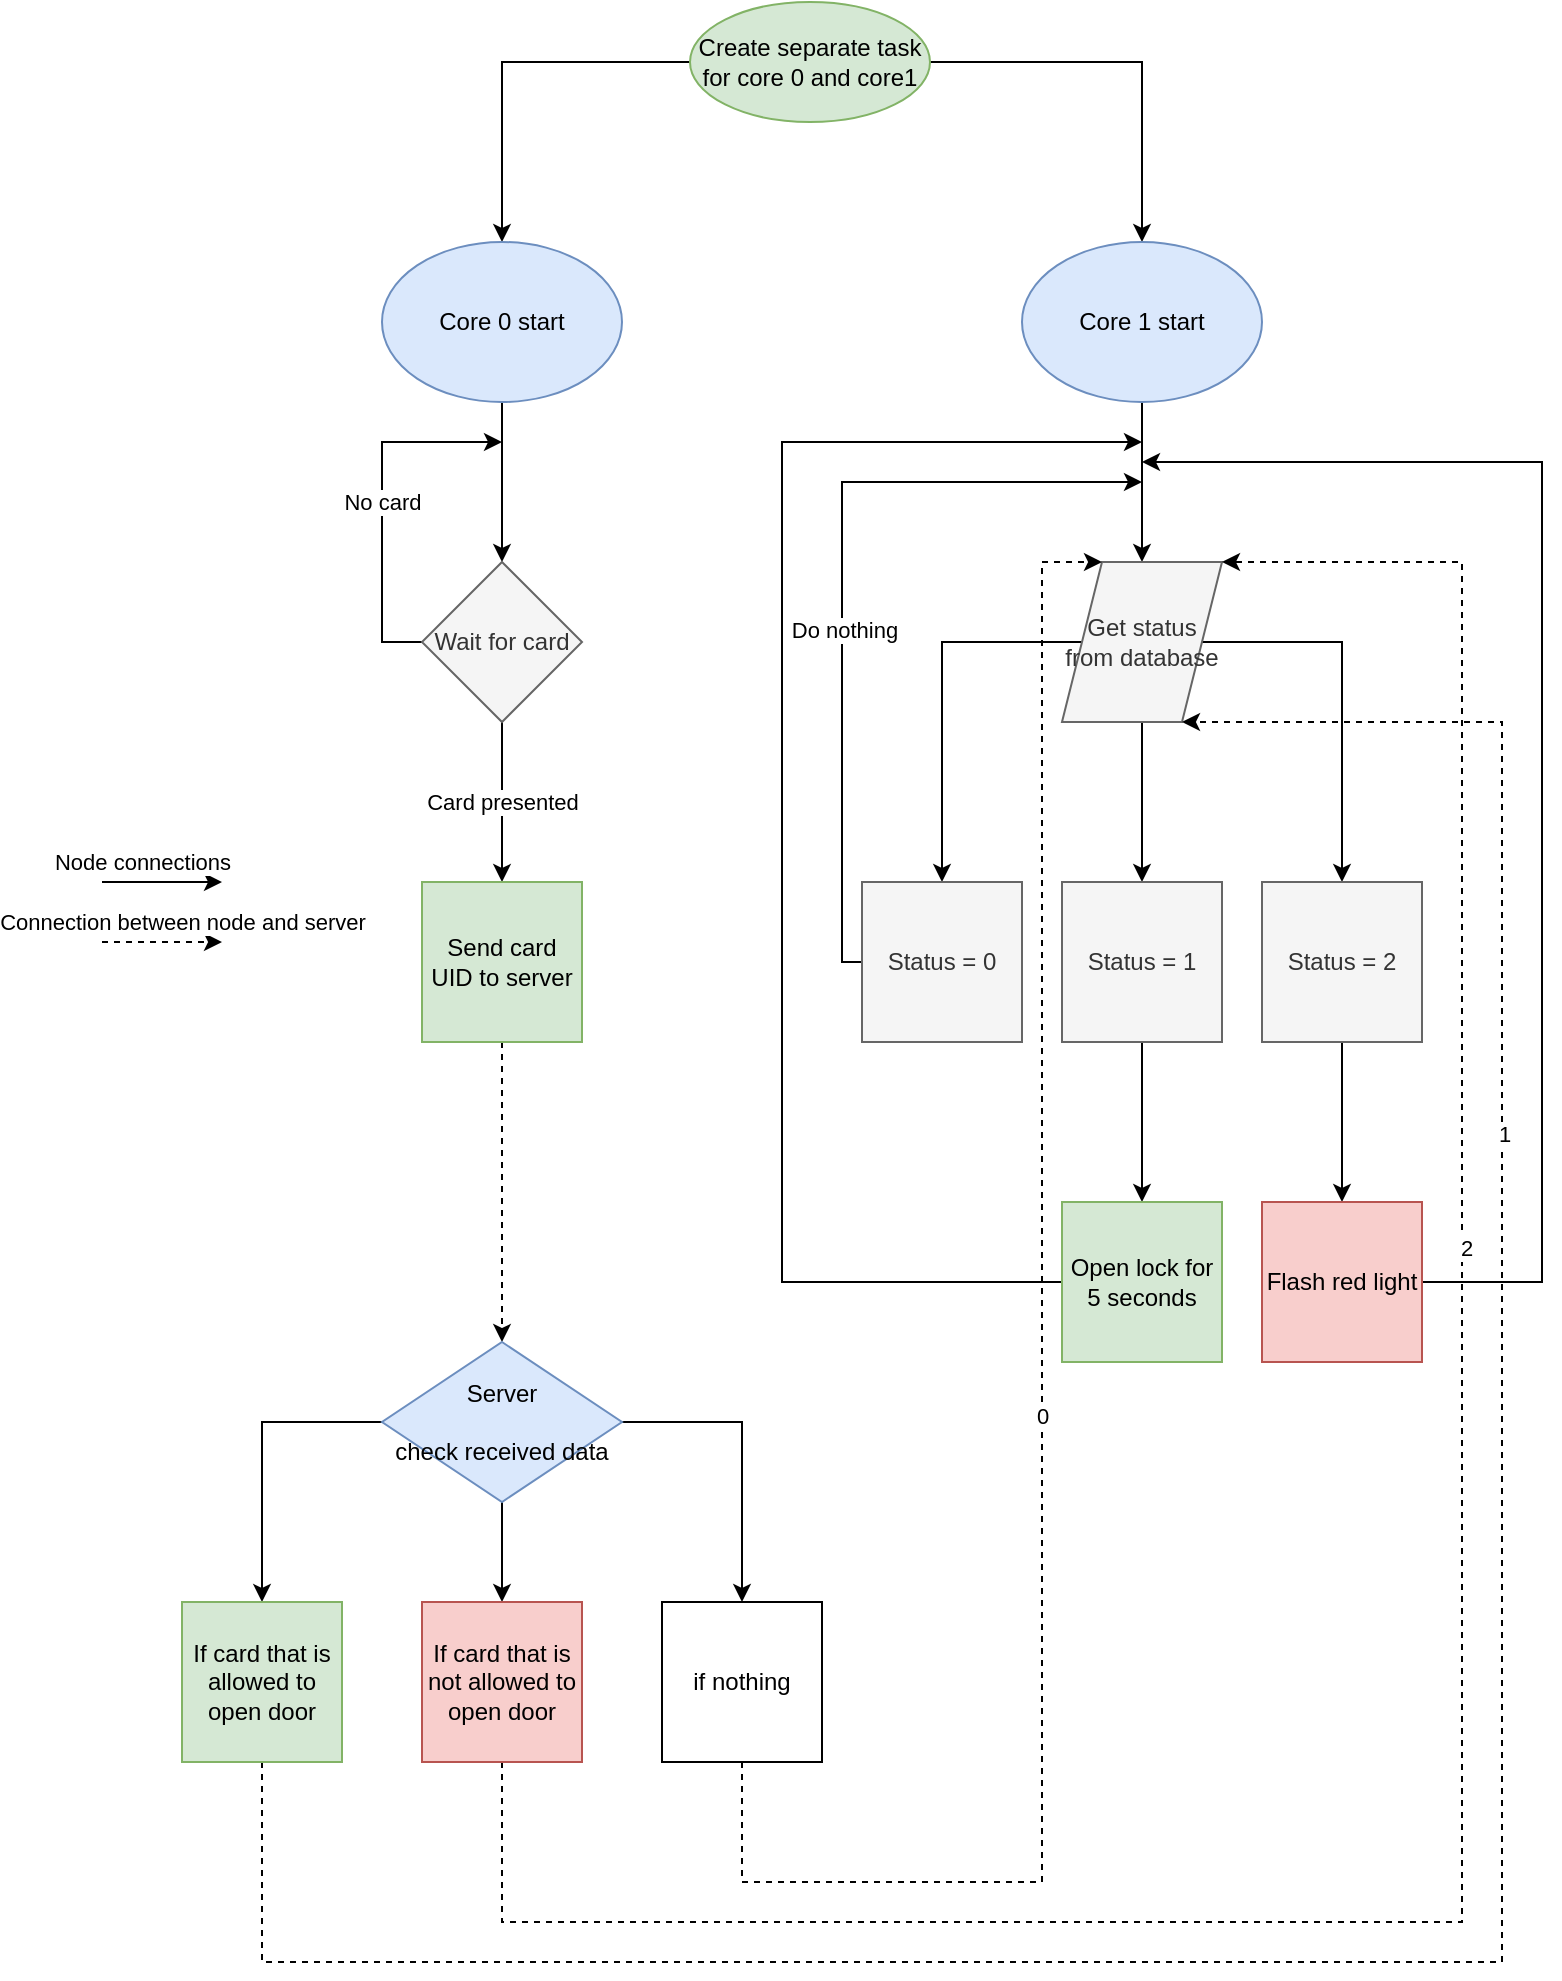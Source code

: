 <mxfile version="13.9.9" type="device"><diagram id="C5RBs43oDa-KdzZeNtuy" name="Page-1"><mxGraphModel dx="1086" dy="846" grid="1" gridSize="10" guides="1" tooltips="1" connect="1" arrows="1" fold="1" page="1" pageScale="1" pageWidth="827" pageHeight="1169" math="0" shadow="0"><root><mxCell id="WIyWlLk6GJQsqaUBKTNV-0"/><mxCell id="WIyWlLk6GJQsqaUBKTNV-1" parent="WIyWlLk6GJQsqaUBKTNV-0"/><mxCell id="-jhBiumsIKmnNezVF7LF-23" style="edgeStyle=orthogonalEdgeStyle;rounded=0;orthogonalLoop=1;jettySize=auto;html=1;entryX=0.5;entryY=0;entryDx=0;entryDy=0;" parent="WIyWlLk6GJQsqaUBKTNV-1" source="-jhBiumsIKmnNezVF7LF-1" target="-jhBiumsIKmnNezVF7LF-2" edge="1"><mxGeometry relative="1" as="geometry"/></mxCell><mxCell id="-jhBiumsIKmnNezVF7LF-24" style="edgeStyle=orthogonalEdgeStyle;rounded=0;orthogonalLoop=1;jettySize=auto;html=1;entryX=0.5;entryY=0;entryDx=0;entryDy=0;" parent="WIyWlLk6GJQsqaUBKTNV-1" source="-jhBiumsIKmnNezVF7LF-1" target="-jhBiumsIKmnNezVF7LF-3" edge="1"><mxGeometry relative="1" as="geometry"/></mxCell><mxCell id="-jhBiumsIKmnNezVF7LF-1" value="Create separate task for core 0 and core1" style="ellipse;whiteSpace=wrap;html=1;fontFamily=Helvetica;fontSize=12;fontColor=#000000;align=center;strokeColor=#82b366;fillColor=#d5e8d4;" parent="WIyWlLk6GJQsqaUBKTNV-1" vertex="1"><mxGeometry x="354" y="40" width="120" height="60" as="geometry"/></mxCell><mxCell id="-jhBiumsIKmnNezVF7LF-7" style="edgeStyle=orthogonalEdgeStyle;rounded=0;orthogonalLoop=1;jettySize=auto;html=1;" parent="WIyWlLk6GJQsqaUBKTNV-1" source="-jhBiumsIKmnNezVF7LF-2" target="-jhBiumsIKmnNezVF7LF-4" edge="1"><mxGeometry relative="1" as="geometry"/></mxCell><mxCell id="-jhBiumsIKmnNezVF7LF-2" value="Core 0 start" style="ellipse;whiteSpace=wrap;html=1;fillColor=#dae8fc;strokeColor=#6c8ebf;" parent="WIyWlLk6GJQsqaUBKTNV-1" vertex="1"><mxGeometry x="200" y="160" width="120" height="80" as="geometry"/></mxCell><mxCell id="-jhBiumsIKmnNezVF7LF-18" style="edgeStyle=orthogonalEdgeStyle;rounded=0;orthogonalLoop=1;jettySize=auto;html=1;entryX=0.5;entryY=0;entryDx=0;entryDy=0;" parent="WIyWlLk6GJQsqaUBKTNV-1" source="-jhBiumsIKmnNezVF7LF-3" target="-jhBiumsIKmnNezVF7LF-14" edge="1"><mxGeometry relative="1" as="geometry"/></mxCell><mxCell id="-jhBiumsIKmnNezVF7LF-3" value="Core 1 start" style="ellipse;whiteSpace=wrap;html=1;fillColor=#dae8fc;strokeColor=#6c8ebf;" parent="WIyWlLk6GJQsqaUBKTNV-1" vertex="1"><mxGeometry x="520" y="160" width="120" height="80" as="geometry"/></mxCell><mxCell id="-jhBiumsIKmnNezVF7LF-8" value="Card presented" style="edgeStyle=orthogonalEdgeStyle;rounded=0;orthogonalLoop=1;jettySize=auto;html=1;entryX=0.5;entryY=0;entryDx=0;entryDy=0;" parent="WIyWlLk6GJQsqaUBKTNV-1" source="-jhBiumsIKmnNezVF7LF-4" target="-jhBiumsIKmnNezVF7LF-5" edge="1"><mxGeometry relative="1" as="geometry"><Array as="points"><mxPoint x="260" y="440"/><mxPoint x="260" y="440"/></Array></mxGeometry></mxCell><mxCell id="OV1shcnMFAmiWCfwv8oW-6" value="No card" style="edgeStyle=orthogonalEdgeStyle;rounded=0;orthogonalLoop=1;jettySize=auto;html=1;" edge="1" parent="WIyWlLk6GJQsqaUBKTNV-1" source="-jhBiumsIKmnNezVF7LF-4"><mxGeometry relative="1" as="geometry"><mxPoint x="260" y="260" as="targetPoint"/><Array as="points"><mxPoint x="200" y="360"/><mxPoint x="200" y="260"/></Array></mxGeometry></mxCell><mxCell id="-jhBiumsIKmnNezVF7LF-4" value="Wait for card" style="rhombus;whiteSpace=wrap;html=1;fillColor=#f5f5f5;strokeColor=#666666;fontColor=#333333;" parent="WIyWlLk6GJQsqaUBKTNV-1" vertex="1"><mxGeometry x="220" y="320" width="80" height="80" as="geometry"/></mxCell><mxCell id="-jhBiumsIKmnNezVF7LF-46" style="edgeStyle=orthogonalEdgeStyle;rounded=0;orthogonalLoop=1;jettySize=auto;html=1;entryX=0.5;entryY=0;entryDx=0;entryDy=0;dashed=1;" parent="WIyWlLk6GJQsqaUBKTNV-1" source="-jhBiumsIKmnNezVF7LF-5" target="-jhBiumsIKmnNezVF7LF-37" edge="1"><mxGeometry relative="1" as="geometry"/></mxCell><mxCell id="-jhBiumsIKmnNezVF7LF-5" value="Send card UID to server" style="rounded=0;whiteSpace=wrap;html=1;fontFamily=Helvetica;fontSize=12;fontColor=#000000;align=center;strokeColor=#82b366;fillColor=#d5e8d4;" parent="WIyWlLk6GJQsqaUBKTNV-1" vertex="1"><mxGeometry x="220" y="480" width="80" height="80" as="geometry"/></mxCell><mxCell id="-jhBiumsIKmnNezVF7LF-19" style="edgeStyle=orthogonalEdgeStyle;rounded=0;orthogonalLoop=1;jettySize=auto;html=1;entryX=0.5;entryY=0;entryDx=0;entryDy=0;" parent="WIyWlLk6GJQsqaUBKTNV-1" source="-jhBiumsIKmnNezVF7LF-14" target="-jhBiumsIKmnNezVF7LF-15" edge="1"><mxGeometry relative="1" as="geometry"/></mxCell><mxCell id="-jhBiumsIKmnNezVF7LF-21" style="edgeStyle=orthogonalEdgeStyle;rounded=0;orthogonalLoop=1;jettySize=auto;html=1;entryX=0.5;entryY=0;entryDx=0;entryDy=0;" parent="WIyWlLk6GJQsqaUBKTNV-1" source="-jhBiumsIKmnNezVF7LF-14" target="-jhBiumsIKmnNezVF7LF-17" edge="1"><mxGeometry relative="1" as="geometry"/></mxCell><mxCell id="-jhBiumsIKmnNezVF7LF-22" style="edgeStyle=orthogonalEdgeStyle;rounded=0;orthogonalLoop=1;jettySize=auto;html=1;" parent="WIyWlLk6GJQsqaUBKTNV-1" source="-jhBiumsIKmnNezVF7LF-14" target="-jhBiumsIKmnNezVF7LF-16" edge="1"><mxGeometry relative="1" as="geometry"/></mxCell><mxCell id="-jhBiumsIKmnNezVF7LF-14" value="Get status from database" style="shape=parallelogram;perimeter=parallelogramPerimeter;whiteSpace=wrap;html=1;fixedSize=1;fontFamily=Helvetica;fontSize=12;fontColor=#333333;align=center;strokeColor=#666666;fillColor=#f5f5f5;" parent="WIyWlLk6GJQsqaUBKTNV-1" vertex="1"><mxGeometry x="540" y="320" width="80" height="80" as="geometry"/></mxCell><mxCell id="OV1shcnMFAmiWCfwv8oW-4" style="edgeStyle=orthogonalEdgeStyle;rounded=0;orthogonalLoop=1;jettySize=auto;html=1;" edge="1" parent="WIyWlLk6GJQsqaUBKTNV-1" source="-jhBiumsIKmnNezVF7LF-15"><mxGeometry relative="1" as="geometry"><mxPoint x="580" y="280" as="targetPoint"/><Array as="points"><mxPoint x="430" y="520"/><mxPoint x="430" y="280"/></Array></mxGeometry></mxCell><mxCell id="OV1shcnMFAmiWCfwv8oW-10" value="Do nothing" style="edgeLabel;html=1;align=center;verticalAlign=middle;resizable=0;points=[];" vertex="1" connectable="0" parent="OV1shcnMFAmiWCfwv8oW-4"><mxGeometry x="-0.117" y="-1" relative="1" as="geometry"><mxPoint as="offset"/></mxGeometry></mxCell><mxCell id="-jhBiumsIKmnNezVF7LF-15" value="Status = 0" style="rounded=0;whiteSpace=wrap;html=1;fontFamily=Helvetica;fontSize=12;fontColor=#333333;align=center;strokeColor=#666666;fillColor=#f5f5f5;" parent="WIyWlLk6GJQsqaUBKTNV-1" vertex="1"><mxGeometry x="440" y="480" width="80" height="80" as="geometry"/></mxCell><mxCell id="-jhBiumsIKmnNezVF7LF-27" style="edgeStyle=orthogonalEdgeStyle;rounded=0;orthogonalLoop=1;jettySize=auto;html=1;entryX=0.5;entryY=0;entryDx=0;entryDy=0;" parent="WIyWlLk6GJQsqaUBKTNV-1" source="-jhBiumsIKmnNezVF7LF-16" target="-jhBiumsIKmnNezVF7LF-25" edge="1"><mxGeometry relative="1" as="geometry"/></mxCell><mxCell id="-jhBiumsIKmnNezVF7LF-16" value="Status = 2" style="rounded=0;whiteSpace=wrap;html=1;fontFamily=Helvetica;fontSize=12;fontColor=#333333;align=center;strokeColor=#666666;fillColor=#f5f5f5;" parent="WIyWlLk6GJQsqaUBKTNV-1" vertex="1"><mxGeometry x="640" y="480" width="80" height="80" as="geometry"/></mxCell><mxCell id="-jhBiumsIKmnNezVF7LF-30" style="edgeStyle=orthogonalEdgeStyle;rounded=0;orthogonalLoop=1;jettySize=auto;html=1;entryX=0.5;entryY=0;entryDx=0;entryDy=0;" parent="WIyWlLk6GJQsqaUBKTNV-1" source="-jhBiumsIKmnNezVF7LF-17" target="-jhBiumsIKmnNezVF7LF-29" edge="1"><mxGeometry relative="1" as="geometry"/></mxCell><mxCell id="-jhBiumsIKmnNezVF7LF-17" value="Status = 1" style="rounded=0;whiteSpace=wrap;html=1;fontFamily=Helvetica;fontSize=12;fontColor=#333333;align=center;strokeColor=#666666;fillColor=#f5f5f5;" parent="WIyWlLk6GJQsqaUBKTNV-1" vertex="1"><mxGeometry x="540" y="480" width="80" height="80" as="geometry"/></mxCell><mxCell id="OV1shcnMFAmiWCfwv8oW-5" style="edgeStyle=orthogonalEdgeStyle;rounded=0;orthogonalLoop=1;jettySize=auto;html=1;" edge="1" parent="WIyWlLk6GJQsqaUBKTNV-1" source="-jhBiumsIKmnNezVF7LF-25"><mxGeometry relative="1" as="geometry"><mxPoint x="580" y="270" as="targetPoint"/><Array as="points"><mxPoint x="780" y="680"/><mxPoint x="780" y="270"/></Array></mxGeometry></mxCell><mxCell id="-jhBiumsIKmnNezVF7LF-25" value="Flash red light" style="rounded=0;whiteSpace=wrap;html=1;fontFamily=Helvetica;fontSize=12;fontColor=#000000;align=center;strokeColor=#b85450;fillColor=#f8cecc;" parent="WIyWlLk6GJQsqaUBKTNV-1" vertex="1"><mxGeometry x="640" y="640" width="80" height="80" as="geometry"/></mxCell><mxCell id="-jhBiumsIKmnNezVF7LF-31" style="edgeStyle=orthogonalEdgeStyle;rounded=0;orthogonalLoop=1;jettySize=auto;html=1;" parent="WIyWlLk6GJQsqaUBKTNV-1" source="-jhBiumsIKmnNezVF7LF-29" edge="1"><mxGeometry relative="1" as="geometry"><mxPoint x="580" y="260" as="targetPoint"/><Array as="points"><mxPoint x="400" y="680"/><mxPoint x="400" y="260"/></Array></mxGeometry></mxCell><mxCell id="-jhBiumsIKmnNezVF7LF-29" value="Open lock for 5 seconds" style="rounded=0;whiteSpace=wrap;html=1;fontFamily=Helvetica;fontSize=12;fontColor=#000000;align=center;strokeColor=#82b366;fillColor=#d5e8d4;" parent="WIyWlLk6GJQsqaUBKTNV-1" vertex="1"><mxGeometry x="540" y="640" width="80" height="80" as="geometry"/></mxCell><mxCell id="-jhBiumsIKmnNezVF7LF-42" style="edgeStyle=orthogonalEdgeStyle;rounded=0;orthogonalLoop=1;jettySize=auto;html=1;entryX=0.5;entryY=0;entryDx=0;entryDy=0;" parent="WIyWlLk6GJQsqaUBKTNV-1" source="-jhBiumsIKmnNezVF7LF-37" target="-jhBiumsIKmnNezVF7LF-39" edge="1"><mxGeometry relative="1" as="geometry"/></mxCell><mxCell id="-jhBiumsIKmnNezVF7LF-43" style="edgeStyle=orthogonalEdgeStyle;rounded=0;orthogonalLoop=1;jettySize=auto;html=1;entryX=0.5;entryY=0;entryDx=0;entryDy=0;" parent="WIyWlLk6GJQsqaUBKTNV-1" source="-jhBiumsIKmnNezVF7LF-37" target="-jhBiumsIKmnNezVF7LF-40" edge="1"><mxGeometry relative="1" as="geometry"/></mxCell><mxCell id="-jhBiumsIKmnNezVF7LF-44" style="edgeStyle=orthogonalEdgeStyle;rounded=0;orthogonalLoop=1;jettySize=auto;html=1;entryX=0.5;entryY=0;entryDx=0;entryDy=0;" parent="WIyWlLk6GJQsqaUBKTNV-1" source="-jhBiumsIKmnNezVF7LF-37" target="-jhBiumsIKmnNezVF7LF-38" edge="1"><mxGeometry relative="1" as="geometry"/></mxCell><mxCell id="-jhBiumsIKmnNezVF7LF-37" value="Server&lt;br&gt;&lt;br&gt;check received data" style="rhombus;whiteSpace=wrap;html=1;fontFamily=Helvetica;fontSize=12;fontColor=#000000;align=center;strokeColor=#6c8ebf;fillColor=#dae8fc;" parent="WIyWlLk6GJQsqaUBKTNV-1" vertex="1"><mxGeometry x="200" y="710" width="120" height="80" as="geometry"/></mxCell><mxCell id="-jhBiumsIKmnNezVF7LF-48" style="edgeStyle=orthogonalEdgeStyle;rounded=0;orthogonalLoop=1;jettySize=auto;html=1;dashed=1;entryX=0.75;entryY=1;entryDx=0;entryDy=0;" parent="WIyWlLk6GJQsqaUBKTNV-1" source="-jhBiumsIKmnNezVF7LF-38" target="-jhBiumsIKmnNezVF7LF-14" edge="1"><mxGeometry relative="1" as="geometry"><Array as="points"><mxPoint x="140" y="1020"/><mxPoint x="760" y="1020"/><mxPoint x="760" y="400"/></Array><mxPoint x="610" y="400" as="targetPoint"/></mxGeometry></mxCell><mxCell id="OV1shcnMFAmiWCfwv8oW-8" value="1" style="edgeLabel;html=1;align=center;verticalAlign=middle;resizable=0;points=[];" vertex="1" connectable="0" parent="-jhBiumsIKmnNezVF7LF-48"><mxGeometry x="0.512" y="-1" relative="1" as="geometry"><mxPoint as="offset"/></mxGeometry></mxCell><mxCell id="-jhBiumsIKmnNezVF7LF-38" value="&lt;span&gt;If card that is allowed to open door&lt;/span&gt;" style="rounded=0;whiteSpace=wrap;html=1;fontFamily=Helvetica;fontSize=12;fontColor=#000000;align=center;strokeColor=#82b366;fillColor=#d5e8d4;" parent="WIyWlLk6GJQsqaUBKTNV-1" vertex="1"><mxGeometry x="100" y="840" width="80" height="80" as="geometry"/></mxCell><mxCell id="-jhBiumsIKmnNezVF7LF-47" style="edgeStyle=orthogonalEdgeStyle;rounded=0;orthogonalLoop=1;jettySize=auto;html=1;dashed=1;entryX=1;entryY=0;entryDx=0;entryDy=0;" parent="WIyWlLk6GJQsqaUBKTNV-1" source="-jhBiumsIKmnNezVF7LF-39" target="-jhBiumsIKmnNezVF7LF-14" edge="1"><mxGeometry relative="1" as="geometry"><Array as="points"><mxPoint x="260" y="1000"/><mxPoint x="740" y="1000"/><mxPoint x="740" y="320"/></Array></mxGeometry></mxCell><mxCell id="OV1shcnMFAmiWCfwv8oW-9" value="2" style="edgeLabel;html=1;align=center;verticalAlign=middle;resizable=0;points=[];" vertex="1" connectable="0" parent="-jhBiumsIKmnNezVF7LF-47"><mxGeometry x="0.319" y="-2" relative="1" as="geometry"><mxPoint as="offset"/></mxGeometry></mxCell><mxCell id="-jhBiumsIKmnNezVF7LF-39" value="If card that is not allowed to open door" style="rounded=0;whiteSpace=wrap;html=1;fontFamily=Helvetica;fontSize=12;fontColor=#000000;align=center;strokeColor=#b85450;fillColor=#f8cecc;" parent="WIyWlLk6GJQsqaUBKTNV-1" vertex="1"><mxGeometry x="220" y="840" width="80" height="80" as="geometry"/></mxCell><mxCell id="-jhBiumsIKmnNezVF7LF-45" value="0" style="edgeStyle=orthogonalEdgeStyle;rounded=0;orthogonalLoop=1;jettySize=auto;html=1;dashed=1;entryX=0.25;entryY=0;entryDx=0;entryDy=0;" parent="WIyWlLk6GJQsqaUBKTNV-1" source="-jhBiumsIKmnNezVF7LF-40" target="-jhBiumsIKmnNezVF7LF-14" edge="1"><mxGeometry x="-0.015" relative="1" as="geometry"><mxPoint x="480" y="560" as="targetPoint"/><Array as="points"><mxPoint x="380" y="980"/><mxPoint x="530" y="980"/><mxPoint x="530" y="320"/></Array><mxPoint as="offset"/></mxGeometry></mxCell><mxCell id="-jhBiumsIKmnNezVF7LF-40" value="if nothing" style="rounded=0;whiteSpace=wrap;html=1;fontFamily=Helvetica;fontSize=12;fontColor=#000000;align=center;strokeColor=#000000;fillColor=#ffffff;" parent="WIyWlLk6GJQsqaUBKTNV-1" vertex="1"><mxGeometry x="340" y="840" width="80" height="80" as="geometry"/></mxCell><mxCell id="OV1shcnMFAmiWCfwv8oW-1" value="Node connections" style="endArrow=classic;html=1;" edge="1" parent="WIyWlLk6GJQsqaUBKTNV-1"><mxGeometry x="-0.333" y="10" width="50" height="50" relative="1" as="geometry"><mxPoint x="60" y="480" as="sourcePoint"/><mxPoint x="120" y="480" as="targetPoint"/><Array as="points"><mxPoint x="90" y="480"/></Array><mxPoint as="offset"/></mxGeometry></mxCell><mxCell id="OV1shcnMFAmiWCfwv8oW-2" value="" style="endArrow=classic;html=1;dashed=1;" edge="1" parent="WIyWlLk6GJQsqaUBKTNV-1"><mxGeometry width="50" height="50" relative="1" as="geometry"><mxPoint x="60" y="510" as="sourcePoint"/><mxPoint x="120" y="510" as="targetPoint"/></mxGeometry></mxCell><mxCell id="OV1shcnMFAmiWCfwv8oW-3" value="Connection between node and server" style="edgeLabel;html=1;align=center;verticalAlign=middle;resizable=0;points=[];" vertex="1" connectable="0" parent="OV1shcnMFAmiWCfwv8oW-2"><mxGeometry x="0.433" y="1" relative="1" as="geometry"><mxPoint x="-3" y="-9" as="offset"/></mxGeometry></mxCell></root></mxGraphModel></diagram></mxfile>